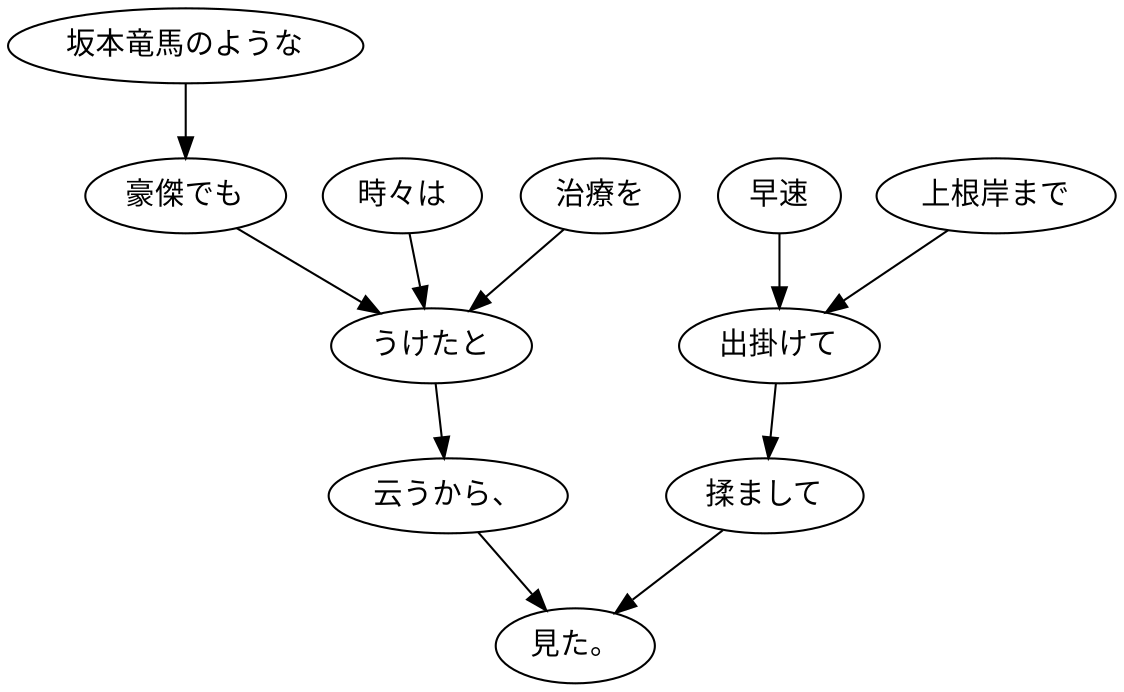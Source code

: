 digraph graph515 {
	node0 [label="坂本竜馬のような"];
	node1 [label="豪傑でも"];
	node2 [label="時々は"];
	node3 [label="治療を"];
	node4 [label="うけたと"];
	node5 [label="云うから、"];
	node6 [label="早速"];
	node7 [label="上根岸まで"];
	node8 [label="出掛けて"];
	node9 [label="揉まして"];
	node10 [label="見た。"];
	node0 -> node1;
	node1 -> node4;
	node2 -> node4;
	node3 -> node4;
	node4 -> node5;
	node5 -> node10;
	node6 -> node8;
	node7 -> node8;
	node8 -> node9;
	node9 -> node10;
}
